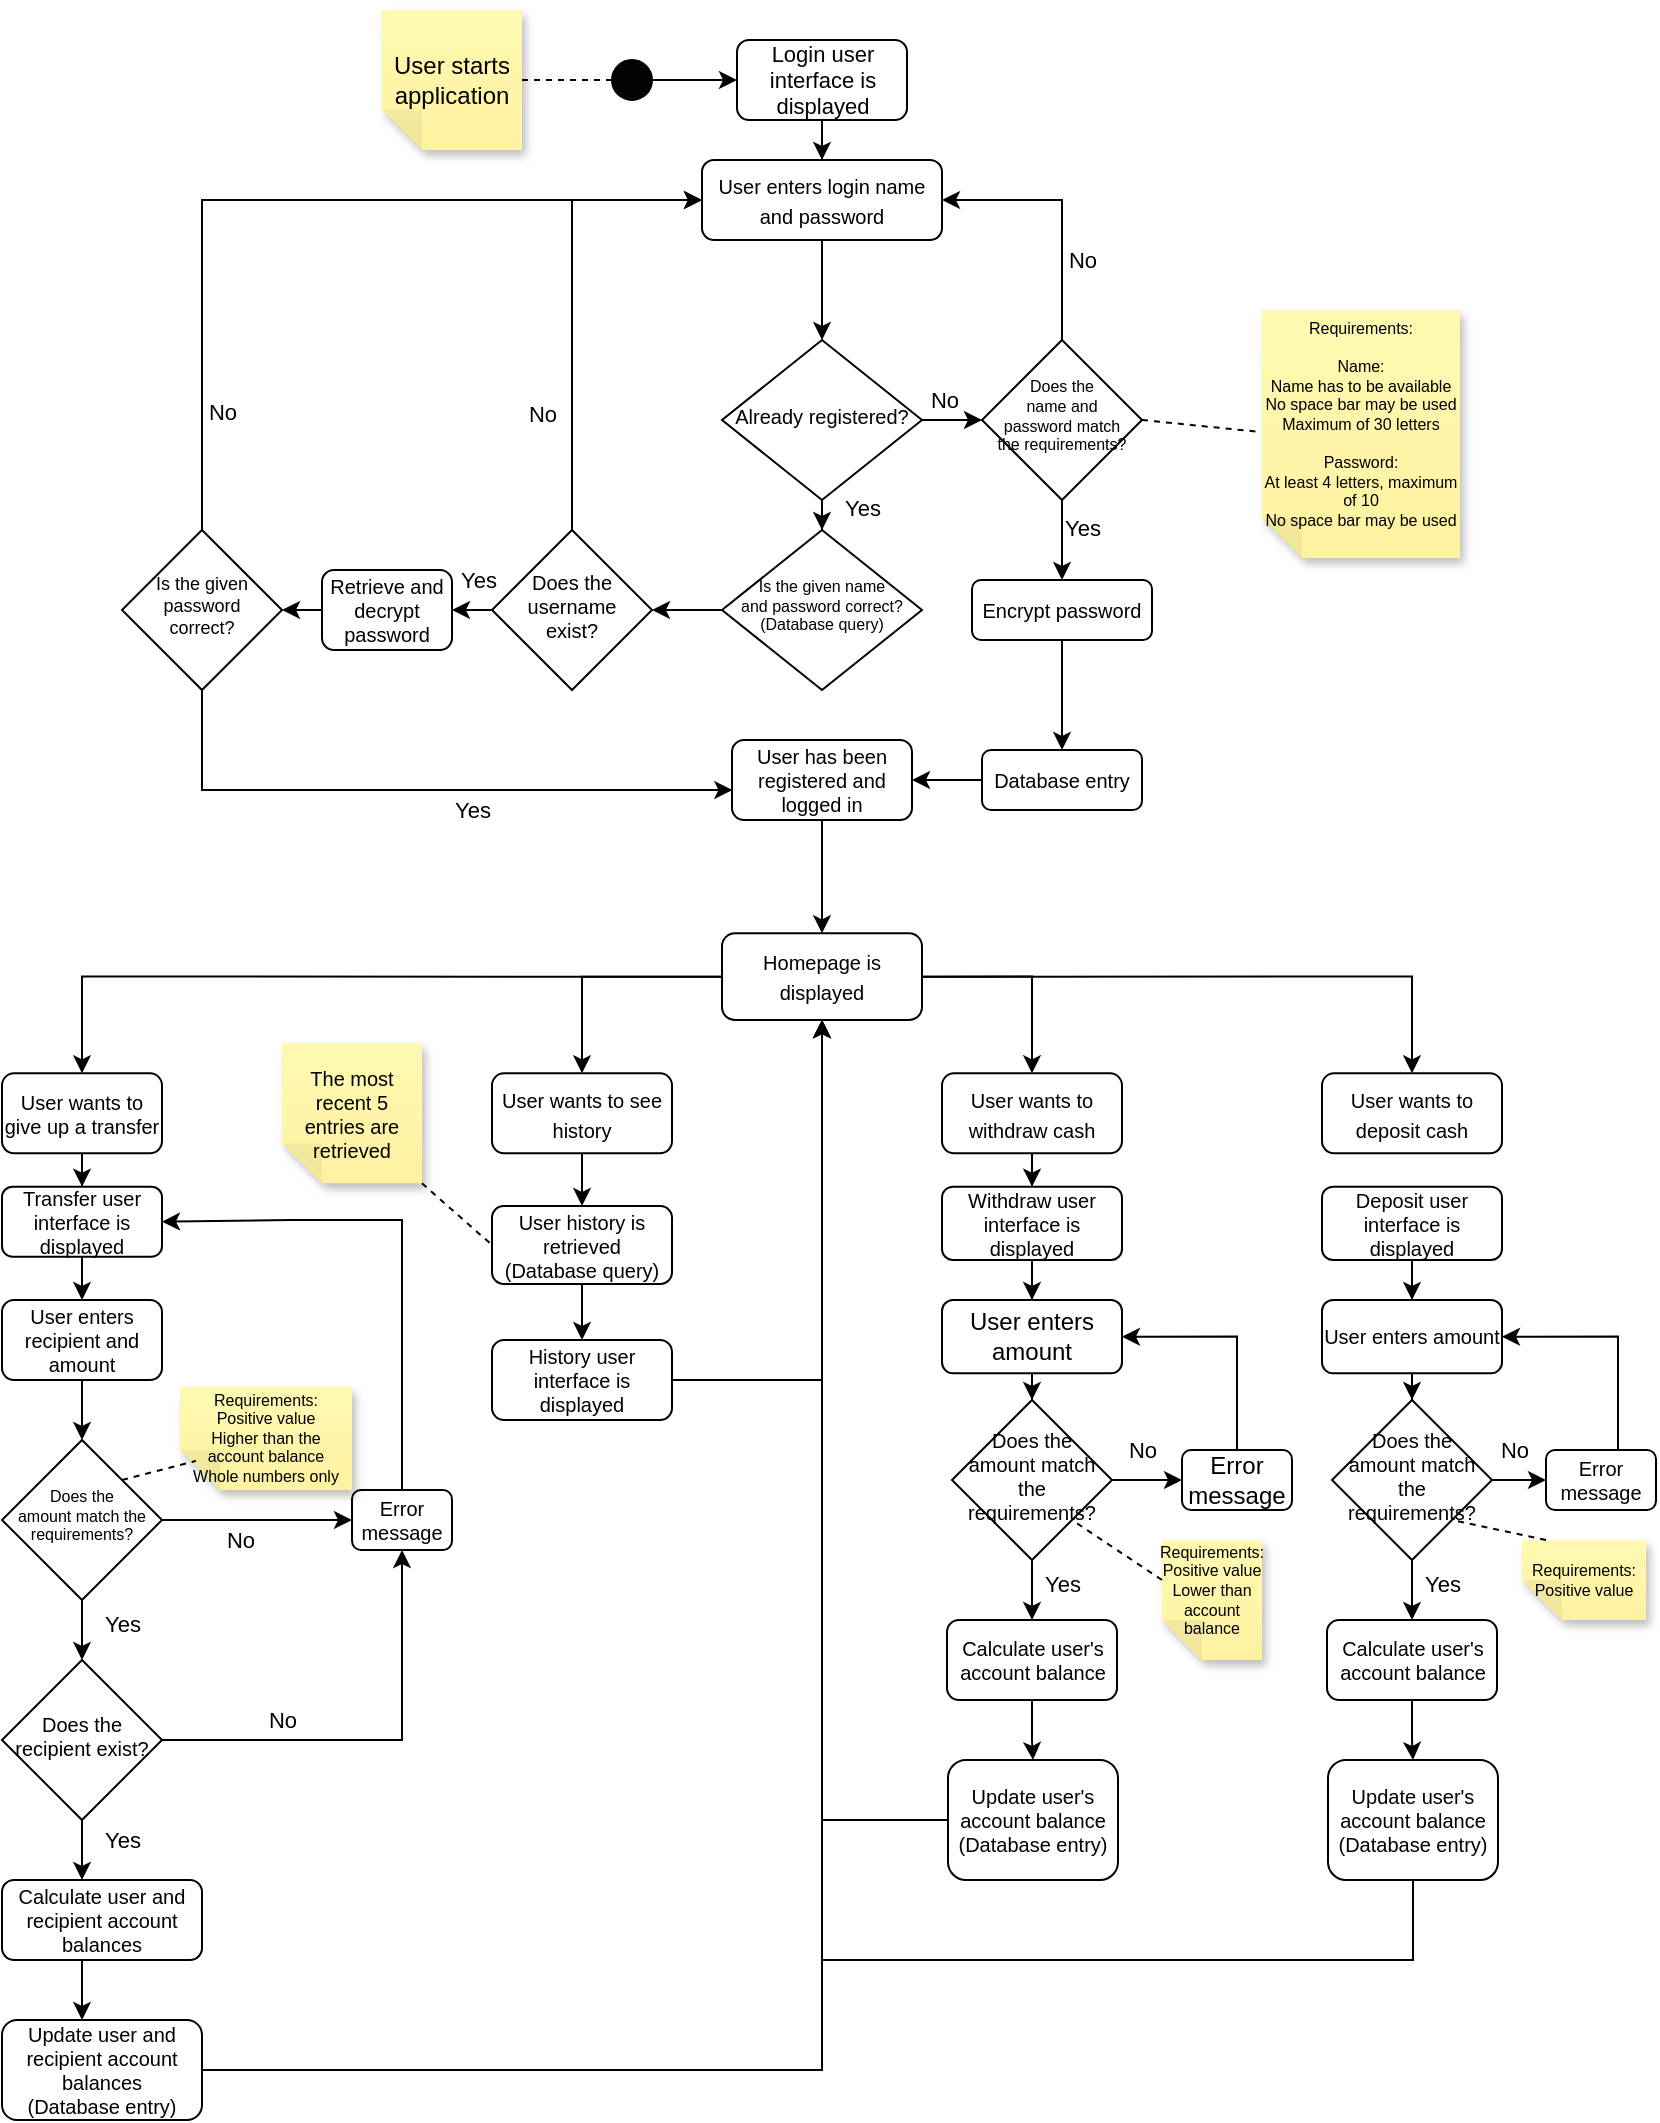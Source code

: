 <mxfile version="21.6.3" type="device">
  <diagram id="C5RBs43oDa-KdzZeNtuy" name="Page-1">
    <mxGraphModel dx="1793" dy="978" grid="1" gridSize="9" guides="1" tooltips="1" connect="1" arrows="1" fold="1" page="1" pageScale="1" pageWidth="827" pageHeight="1169" math="0" shadow="0">
      <root>
        <mxCell id="WIyWlLk6GJQsqaUBKTNV-0" />
        <mxCell id="WIyWlLk6GJQsqaUBKTNV-1" parent="WIyWlLk6GJQsqaUBKTNV-0" />
        <mxCell id="EEUEQAqFtlUHYeY-2Tqz-19" value="" style="edgeStyle=orthogonalEdgeStyle;rounded=0;orthogonalLoop=1;jettySize=auto;html=1;" edge="1" parent="WIyWlLk6GJQsqaUBKTNV-1" source="WIyWlLk6GJQsqaUBKTNV-3" target="WIyWlLk6GJQsqaUBKTNV-6">
          <mxGeometry relative="1" as="geometry" />
        </mxCell>
        <mxCell id="WIyWlLk6GJQsqaUBKTNV-3" value="&lt;font style=&quot;font-size: 10px;&quot;&gt;User enters login name and password&lt;/font&gt;" style="rounded=1;whiteSpace=wrap;html=1;fontSize=12;glass=0;strokeWidth=1;shadow=0;" parent="WIyWlLk6GJQsqaUBKTNV-1" vertex="1">
          <mxGeometry x="350" y="80" width="120" height="40" as="geometry" />
        </mxCell>
        <mxCell id="EEUEQAqFtlUHYeY-2Tqz-23" value="" style="edgeStyle=orthogonalEdgeStyle;rounded=0;orthogonalLoop=1;jettySize=auto;html=1;" edge="1" parent="WIyWlLk6GJQsqaUBKTNV-1" source="WIyWlLk6GJQsqaUBKTNV-6" target="EEUEQAqFtlUHYeY-2Tqz-22">
          <mxGeometry relative="1" as="geometry" />
        </mxCell>
        <mxCell id="EEUEQAqFtlUHYeY-2Tqz-24" value="No" style="edgeLabel;html=1;align=center;verticalAlign=middle;resizable=0;points=[];" vertex="1" connectable="0" parent="EEUEQAqFtlUHYeY-2Tqz-23">
          <mxGeometry x="0.387" relative="1" as="geometry">
            <mxPoint x="-4" y="-10" as="offset" />
          </mxGeometry>
        </mxCell>
        <mxCell id="EEUEQAqFtlUHYeY-2Tqz-58" value="" style="edgeStyle=orthogonalEdgeStyle;rounded=0;orthogonalLoop=1;jettySize=auto;html=1;" edge="1" parent="WIyWlLk6GJQsqaUBKTNV-1" source="WIyWlLk6GJQsqaUBKTNV-6" target="EEUEQAqFtlUHYeY-2Tqz-57">
          <mxGeometry relative="1" as="geometry" />
        </mxCell>
        <mxCell id="EEUEQAqFtlUHYeY-2Tqz-65" value="Yes" style="edgeLabel;html=1;align=center;verticalAlign=middle;resizable=0;points=[];" vertex="1" connectable="0" parent="EEUEQAqFtlUHYeY-2Tqz-58">
          <mxGeometry x="0.533" y="1" relative="1" as="geometry">
            <mxPoint x="19" y="4" as="offset" />
          </mxGeometry>
        </mxCell>
        <mxCell id="WIyWlLk6GJQsqaUBKTNV-6" value="&lt;font style=&quot;font-size: 10px;&quot;&gt;Already registered?&lt;/font&gt;" style="rhombus;whiteSpace=wrap;html=1;shadow=0;fontFamily=Helvetica;fontSize=10;align=center;strokeWidth=1;spacing=6;spacingTop=-4;" parent="WIyWlLk6GJQsqaUBKTNV-1" vertex="1">
          <mxGeometry x="360" y="170" width="100" height="80" as="geometry" />
        </mxCell>
        <mxCell id="EEUEQAqFtlUHYeY-2Tqz-187" style="edgeStyle=orthogonalEdgeStyle;rounded=0;orthogonalLoop=1;jettySize=auto;html=1;" edge="1" parent="WIyWlLk6GJQsqaUBKTNV-1" source="EEUEQAqFtlUHYeY-2Tqz-11" target="EEUEQAqFtlUHYeY-2Tqz-186">
          <mxGeometry relative="1" as="geometry" />
        </mxCell>
        <mxCell id="EEUEQAqFtlUHYeY-2Tqz-11" value="" style="ellipse;whiteSpace=wrap;html=1;aspect=fixed;labelBackgroundColor=#000000;fillColor=#030303;" vertex="1" parent="WIyWlLk6GJQsqaUBKTNV-1">
          <mxGeometry x="305" y="30" width="20" height="20" as="geometry" />
        </mxCell>
        <mxCell id="EEUEQAqFtlUHYeY-2Tqz-12" value="User starts application" style="shape=note;whiteSpace=wrap;html=1;backgroundOutline=1;fontColor=#000000;darkOpacity=0.05;fillColor=#FFF9B2;strokeColor=none;fillStyle=solid;direction=west;gradientDirection=north;gradientColor=#FFF2A1;shadow=1;size=20;pointerEvents=1;rotation=0;" vertex="1" parent="WIyWlLk6GJQsqaUBKTNV-1">
          <mxGeometry x="190" y="5" width="70" height="70" as="geometry" />
        </mxCell>
        <mxCell id="EEUEQAqFtlUHYeY-2Tqz-18" value="" style="endArrow=none;dashed=1;html=1;rounded=0;exitX=0;exitY=0.5;exitDx=0;exitDy=0;exitPerimeter=0;entryX=0;entryY=0.5;entryDx=0;entryDy=0;" edge="1" parent="WIyWlLk6GJQsqaUBKTNV-1" source="EEUEQAqFtlUHYeY-2Tqz-12" target="EEUEQAqFtlUHYeY-2Tqz-11">
          <mxGeometry width="50" height="50" relative="1" as="geometry">
            <mxPoint x="300" y="70" as="sourcePoint" />
            <mxPoint x="350" y="20" as="targetPoint" />
          </mxGeometry>
        </mxCell>
        <mxCell id="EEUEQAqFtlUHYeY-2Tqz-28" style="edgeStyle=orthogonalEdgeStyle;rounded=0;orthogonalLoop=1;jettySize=auto;html=1;exitX=0.5;exitY=0;exitDx=0;exitDy=0;entryX=1;entryY=0.5;entryDx=0;entryDy=0;" edge="1" parent="WIyWlLk6GJQsqaUBKTNV-1" source="EEUEQAqFtlUHYeY-2Tqz-22" target="WIyWlLk6GJQsqaUBKTNV-3">
          <mxGeometry relative="1" as="geometry" />
        </mxCell>
        <mxCell id="EEUEQAqFtlUHYeY-2Tqz-29" value="No" style="edgeLabel;html=1;align=center;verticalAlign=middle;resizable=0;points=[];" vertex="1" connectable="0" parent="EEUEQAqFtlUHYeY-2Tqz-28">
          <mxGeometry x="-0.229" relative="1" as="geometry">
            <mxPoint x="10" y="10" as="offset" />
          </mxGeometry>
        </mxCell>
        <mxCell id="EEUEQAqFtlUHYeY-2Tqz-90" style="edgeStyle=orthogonalEdgeStyle;rounded=0;orthogonalLoop=1;jettySize=auto;html=1;entryX=0.5;entryY=0;entryDx=0;entryDy=0;" edge="1" parent="WIyWlLk6GJQsqaUBKTNV-1" source="EEUEQAqFtlUHYeY-2Tqz-22" target="EEUEQAqFtlUHYeY-2Tqz-88">
          <mxGeometry relative="1" as="geometry" />
        </mxCell>
        <mxCell id="EEUEQAqFtlUHYeY-2Tqz-92" value="Yes" style="edgeLabel;html=1;align=center;verticalAlign=middle;resizable=0;points=[];" vertex="1" connectable="0" parent="EEUEQAqFtlUHYeY-2Tqz-90">
          <mxGeometry x="-0.314" y="1" relative="1" as="geometry">
            <mxPoint x="9" as="offset" />
          </mxGeometry>
        </mxCell>
        <mxCell id="EEUEQAqFtlUHYeY-2Tqz-22" value="&lt;div style=&quot;font-size: 8px;&quot;&gt;&lt;font style=&quot;font-size: 8px;&quot;&gt;Does the &lt;br&gt;name and &lt;br style=&quot;font-size: 8px;&quot;&gt;password match the requirements?&lt;/font&gt;&lt;/div&gt;" style="rhombus;whiteSpace=wrap;html=1;shadow=0;strokeWidth=1;spacing=6;spacingTop=-4;fontSize=8;" vertex="1" parent="WIyWlLk6GJQsqaUBKTNV-1">
          <mxGeometry x="490" y="170" width="80" height="80" as="geometry" />
        </mxCell>
        <mxCell id="EEUEQAqFtlUHYeY-2Tqz-56" style="edgeStyle=orthogonalEdgeStyle;rounded=0;orthogonalLoop=1;jettySize=auto;html=1;entryX=0.5;entryY=0;entryDx=0;entryDy=0;" edge="1" parent="WIyWlLk6GJQsqaUBKTNV-1" source="EEUEQAqFtlUHYeY-2Tqz-31" target="EEUEQAqFtlUHYeY-2Tqz-36">
          <mxGeometry relative="1" as="geometry" />
        </mxCell>
        <mxCell id="EEUEQAqFtlUHYeY-2Tqz-31" value="&lt;font style=&quot;font-size: 10px;&quot;&gt;User has been registered and logged in&lt;br style=&quot;font-size: 10px;&quot;&gt;&lt;/font&gt;" style="rounded=1;whiteSpace=wrap;html=1;fontSize=10;glass=0;strokeWidth=1;shadow=0;" vertex="1" parent="WIyWlLk6GJQsqaUBKTNV-1">
          <mxGeometry x="365" y="370" width="90" height="40" as="geometry" />
        </mxCell>
        <mxCell id="EEUEQAqFtlUHYeY-2Tqz-48" value="" style="edgeStyle=orthogonalEdgeStyle;rounded=0;orthogonalLoop=1;jettySize=auto;html=1;" edge="1" parent="WIyWlLk6GJQsqaUBKTNV-1" source="EEUEQAqFtlUHYeY-2Tqz-36" target="EEUEQAqFtlUHYeY-2Tqz-47">
          <mxGeometry relative="1" as="geometry" />
        </mxCell>
        <mxCell id="EEUEQAqFtlUHYeY-2Tqz-67" style="edgeStyle=orthogonalEdgeStyle;rounded=0;orthogonalLoop=1;jettySize=auto;html=1;exitX=1;exitY=0.5;exitDx=0;exitDy=0;entryX=0.5;entryY=0;entryDx=0;entryDy=0;" edge="1" parent="WIyWlLk6GJQsqaUBKTNV-1" source="EEUEQAqFtlUHYeY-2Tqz-36" target="EEUEQAqFtlUHYeY-2Tqz-45">
          <mxGeometry relative="1" as="geometry" />
        </mxCell>
        <mxCell id="EEUEQAqFtlUHYeY-2Tqz-69" style="edgeStyle=orthogonalEdgeStyle;rounded=0;orthogonalLoop=1;jettySize=auto;html=1;exitX=1;exitY=0.5;exitDx=0;exitDy=0;entryX=0.5;entryY=0;entryDx=0;entryDy=0;" edge="1" parent="WIyWlLk6GJQsqaUBKTNV-1" source="EEUEQAqFtlUHYeY-2Tqz-36" target="EEUEQAqFtlUHYeY-2Tqz-49">
          <mxGeometry relative="1" as="geometry" />
        </mxCell>
        <mxCell id="EEUEQAqFtlUHYeY-2Tqz-72" style="edgeStyle=orthogonalEdgeStyle;rounded=0;orthogonalLoop=1;jettySize=auto;html=1;exitX=0;exitY=0.5;exitDx=0;exitDy=0;entryX=0.5;entryY=0;entryDx=0;entryDy=0;" edge="1" parent="WIyWlLk6GJQsqaUBKTNV-1" source="EEUEQAqFtlUHYeY-2Tqz-36" target="EEUEQAqFtlUHYeY-2Tqz-38">
          <mxGeometry relative="1" as="geometry" />
        </mxCell>
        <mxCell id="EEUEQAqFtlUHYeY-2Tqz-36" value="&lt;font style=&quot;font-size: 10px;&quot;&gt;Homepage is displayed&lt;br style=&quot;font-size: 10px;&quot;&gt;&lt;/font&gt;" style="rounded=1;whiteSpace=wrap;html=1;fontSize=12;glass=0;strokeWidth=1;shadow=0;" vertex="1" parent="WIyWlLk6GJQsqaUBKTNV-1">
          <mxGeometry x="360" y="466.67" width="100" height="43.33" as="geometry" />
        </mxCell>
        <mxCell id="EEUEQAqFtlUHYeY-2Tqz-84" style="edgeStyle=orthogonalEdgeStyle;rounded=0;orthogonalLoop=1;jettySize=auto;html=1;" edge="1" parent="WIyWlLk6GJQsqaUBKTNV-1" source="EEUEQAqFtlUHYeY-2Tqz-38" target="EEUEQAqFtlUHYeY-2Tqz-82">
          <mxGeometry relative="1" as="geometry" />
        </mxCell>
        <mxCell id="EEUEQAqFtlUHYeY-2Tqz-38" value="User wants to give up a transfer" style="rounded=1;whiteSpace=wrap;html=1;fontSize=10;glass=0;strokeWidth=1;shadow=0;;" vertex="1" parent="WIyWlLk6GJQsqaUBKTNV-1">
          <mxGeometry y="536.67" width="80" height="40" as="geometry" />
        </mxCell>
        <mxCell id="EEUEQAqFtlUHYeY-2Tqz-133" value="" style="edgeStyle=orthogonalEdgeStyle;rounded=0;orthogonalLoop=1;jettySize=auto;html=1;" edge="1" parent="WIyWlLk6GJQsqaUBKTNV-1" source="EEUEQAqFtlUHYeY-2Tqz-45" target="EEUEQAqFtlUHYeY-2Tqz-132">
          <mxGeometry relative="1" as="geometry" />
        </mxCell>
        <mxCell id="EEUEQAqFtlUHYeY-2Tqz-45" value="&lt;font style=&quot;font-size: 10px;&quot;&gt;User wants to withdraw cash&lt;br style=&quot;font-size: 10px;&quot;&gt;&lt;/font&gt;" style="rounded=1;whiteSpace=wrap;html=1;fontSize=12;glass=0;strokeWidth=1;shadow=0;" vertex="1" parent="WIyWlLk6GJQsqaUBKTNV-1">
          <mxGeometry x="470" y="536.67" width="90" height="40" as="geometry" />
        </mxCell>
        <mxCell id="EEUEQAqFtlUHYeY-2Tqz-180" value="" style="edgeStyle=orthogonalEdgeStyle;rounded=0;orthogonalLoop=1;jettySize=auto;html=1;" edge="1" parent="WIyWlLk6GJQsqaUBKTNV-1" source="EEUEQAqFtlUHYeY-2Tqz-47" target="EEUEQAqFtlUHYeY-2Tqz-179">
          <mxGeometry relative="1" as="geometry" />
        </mxCell>
        <mxCell id="EEUEQAqFtlUHYeY-2Tqz-47" value="&lt;font style=&quot;font-size: 10px;&quot;&gt;User wants to see history&lt;br style=&quot;font-size: 10px;&quot;&gt;&lt;/font&gt;" style="rounded=1;whiteSpace=wrap;html=1;fontSize=12;glass=0;strokeWidth=1;shadow=0;" vertex="1" parent="WIyWlLk6GJQsqaUBKTNV-1">
          <mxGeometry x="245" y="536.67" width="90" height="40" as="geometry" />
        </mxCell>
        <mxCell id="EEUEQAqFtlUHYeY-2Tqz-49" value="&lt;font style=&quot;font-size: 10px;&quot;&gt;User wants to deposit cash&lt;br&gt;&lt;/font&gt;" style="rounded=1;whiteSpace=wrap;html=1;fontSize=12;glass=0;strokeWidth=1;shadow=0;" vertex="1" parent="WIyWlLk6GJQsqaUBKTNV-1">
          <mxGeometry x="660" y="536.67" width="90" height="40" as="geometry" />
        </mxCell>
        <mxCell id="EEUEQAqFtlUHYeY-2Tqz-53" style="edgeStyle=orthogonalEdgeStyle;rounded=0;orthogonalLoop=1;jettySize=auto;html=1;entryX=1;entryY=0.5;entryDx=0;entryDy=0;" edge="1" parent="WIyWlLk6GJQsqaUBKTNV-1" source="EEUEQAqFtlUHYeY-2Tqz-51" target="EEUEQAqFtlUHYeY-2Tqz-31">
          <mxGeometry relative="1" as="geometry" />
        </mxCell>
        <mxCell id="EEUEQAqFtlUHYeY-2Tqz-51" value="Database entry" style="rounded=1;whiteSpace=wrap;html=1;fontSize=10;glass=0;strokeWidth=1;shadow=0;" vertex="1" parent="WIyWlLk6GJQsqaUBKTNV-1">
          <mxGeometry x="490" y="375" width="80" height="30" as="geometry" />
        </mxCell>
        <mxCell id="EEUEQAqFtlUHYeY-2Tqz-96" value="" style="edgeStyle=orthogonalEdgeStyle;rounded=0;orthogonalLoop=1;jettySize=auto;html=1;" edge="1" parent="WIyWlLk6GJQsqaUBKTNV-1" source="EEUEQAqFtlUHYeY-2Tqz-57" target="EEUEQAqFtlUHYeY-2Tqz-95">
          <mxGeometry relative="1" as="geometry" />
        </mxCell>
        <mxCell id="EEUEQAqFtlUHYeY-2Tqz-57" value="&lt;div style=&quot;font-size: 8px;&quot;&gt;Is the given name &lt;br&gt;and password correct?&lt;/div&gt;&lt;div style=&quot;font-size: 8px;&quot;&gt;(Database query)&lt;br style=&quot;font-size: 8px;&quot;&gt;&lt;/div&gt;" style="rhombus;whiteSpace=wrap;html=1;shadow=0;fontFamily=Helvetica;fontSize=8;align=center;strokeWidth=1;spacing=6;spacingTop=-4;" vertex="1" parent="WIyWlLk6GJQsqaUBKTNV-1">
          <mxGeometry x="360" y="265" width="100" height="80" as="geometry" />
        </mxCell>
        <mxCell id="EEUEQAqFtlUHYeY-2Tqz-75" style="edgeStyle=orthogonalEdgeStyle;rounded=0;orthogonalLoop=1;jettySize=auto;html=1;entryX=0;entryY=0.5;entryDx=0;entryDy=0;" edge="1" parent="WIyWlLk6GJQsqaUBKTNV-1" source="EEUEQAqFtlUHYeY-2Tqz-70" target="EEUEQAqFtlUHYeY-2Tqz-73">
          <mxGeometry relative="1" as="geometry" />
        </mxCell>
        <mxCell id="EEUEQAqFtlUHYeY-2Tqz-76" value="No" style="edgeLabel;html=1;align=center;verticalAlign=middle;resizable=0;points=[];" vertex="1" connectable="0" parent="EEUEQAqFtlUHYeY-2Tqz-75">
          <mxGeometry x="-0.177" relative="1" as="geometry">
            <mxPoint y="10" as="offset" />
          </mxGeometry>
        </mxCell>
        <mxCell id="EEUEQAqFtlUHYeY-2Tqz-111" value="" style="edgeStyle=orthogonalEdgeStyle;rounded=0;orthogonalLoop=1;jettySize=auto;html=1;" edge="1" parent="WIyWlLk6GJQsqaUBKTNV-1" source="EEUEQAqFtlUHYeY-2Tqz-70" target="EEUEQAqFtlUHYeY-2Tqz-110">
          <mxGeometry relative="1" as="geometry" />
        </mxCell>
        <mxCell id="EEUEQAqFtlUHYeY-2Tqz-112" value="Yes" style="edgeLabel;html=1;align=center;verticalAlign=middle;resizable=0;points=[];" vertex="1" connectable="0" parent="EEUEQAqFtlUHYeY-2Tqz-111">
          <mxGeometry x="0.285" y="2" relative="1" as="geometry">
            <mxPoint x="18" as="offset" />
          </mxGeometry>
        </mxCell>
        <mxCell id="EEUEQAqFtlUHYeY-2Tqz-70" value="&lt;div style=&quot;font-size: 8px;&quot;&gt;Does the &lt;br style=&quot;font-size: 8px;&quot;&gt;amount match the requirements?&lt;/div&gt;" style="rhombus;whiteSpace=wrap;html=1;fontSize=8;shadow=0;strokeWidth=1;spacing=6;spacingTop=-4;" vertex="1" parent="WIyWlLk6GJQsqaUBKTNV-1">
          <mxGeometry y="720" width="80" height="80" as="geometry" />
        </mxCell>
        <mxCell id="EEUEQAqFtlUHYeY-2Tqz-87" style="edgeStyle=orthogonalEdgeStyle;rounded=0;orthogonalLoop=1;jettySize=auto;html=1;entryX=1;entryY=0.5;entryDx=0;entryDy=0;" edge="1" parent="WIyWlLk6GJQsqaUBKTNV-1" source="EEUEQAqFtlUHYeY-2Tqz-73" target="EEUEQAqFtlUHYeY-2Tqz-82">
          <mxGeometry relative="1" as="geometry">
            <Array as="points">
              <mxPoint x="145" y="610" />
              <mxPoint x="100" y="610" />
            </Array>
          </mxGeometry>
        </mxCell>
        <mxCell id="EEUEQAqFtlUHYeY-2Tqz-73" value="Error message" style="rounded=1;whiteSpace=wrap;html=1;fontSize=10;glass=0;strokeWidth=1;shadow=0;" vertex="1" parent="WIyWlLk6GJQsqaUBKTNV-1">
          <mxGeometry x="175" y="745" width="50" height="30" as="geometry" />
        </mxCell>
        <mxCell id="EEUEQAqFtlUHYeY-2Tqz-128" value="" style="edgeStyle=orthogonalEdgeStyle;rounded=0;orthogonalLoop=1;jettySize=auto;html=1;" edge="1" parent="WIyWlLk6GJQsqaUBKTNV-1" source="EEUEQAqFtlUHYeY-2Tqz-82" target="EEUEQAqFtlUHYeY-2Tqz-127">
          <mxGeometry relative="1" as="geometry" />
        </mxCell>
        <mxCell id="EEUEQAqFtlUHYeY-2Tqz-82" value="Transfer user interface is displayed" style="rounded=1;whiteSpace=wrap;html=1;fontSize=10;glass=0;strokeWidth=1;shadow=0;" vertex="1" parent="WIyWlLk6GJQsqaUBKTNV-1">
          <mxGeometry y="593.33" width="80" height="35" as="geometry" />
        </mxCell>
        <mxCell id="EEUEQAqFtlUHYeY-2Tqz-91" style="edgeStyle=orthogonalEdgeStyle;rounded=0;orthogonalLoop=1;jettySize=auto;html=1;entryX=0.5;entryY=0;entryDx=0;entryDy=0;" edge="1" parent="WIyWlLk6GJQsqaUBKTNV-1" source="EEUEQAqFtlUHYeY-2Tqz-88" target="EEUEQAqFtlUHYeY-2Tqz-51">
          <mxGeometry relative="1" as="geometry" />
        </mxCell>
        <mxCell id="EEUEQAqFtlUHYeY-2Tqz-88" value="Encrypt password" style="rounded=1;whiteSpace=wrap;html=1;fontSize=10;glass=0;strokeWidth=1;shadow=0;" vertex="1" parent="WIyWlLk6GJQsqaUBKTNV-1">
          <mxGeometry x="485" y="290" width="90" height="30" as="geometry" />
        </mxCell>
        <mxCell id="EEUEQAqFtlUHYeY-2Tqz-101" style="edgeStyle=orthogonalEdgeStyle;rounded=0;orthogonalLoop=1;jettySize=auto;html=1;entryX=0;entryY=0.5;entryDx=0;entryDy=0;" edge="1" parent="WIyWlLk6GJQsqaUBKTNV-1" source="EEUEQAqFtlUHYeY-2Tqz-95" target="WIyWlLk6GJQsqaUBKTNV-3">
          <mxGeometry relative="1" as="geometry">
            <Array as="points">
              <mxPoint x="285" y="100" />
            </Array>
          </mxGeometry>
        </mxCell>
        <mxCell id="EEUEQAqFtlUHYeY-2Tqz-102" value="No" style="edgeLabel;html=1;align=center;verticalAlign=middle;resizable=0;points=[];" vertex="1" connectable="0" parent="EEUEQAqFtlUHYeY-2Tqz-101">
          <mxGeometry x="-0.525" y="2" relative="1" as="geometry">
            <mxPoint x="-13" y="-4" as="offset" />
          </mxGeometry>
        </mxCell>
        <mxCell id="EEUEQAqFtlUHYeY-2Tqz-177" style="edgeStyle=orthogonalEdgeStyle;rounded=0;orthogonalLoop=1;jettySize=auto;html=1;exitX=0;exitY=0.5;exitDx=0;exitDy=0;entryX=1;entryY=0.5;entryDx=0;entryDy=0;" edge="1" parent="WIyWlLk6GJQsqaUBKTNV-1" source="EEUEQAqFtlUHYeY-2Tqz-95" target="EEUEQAqFtlUHYeY-2Tqz-97">
          <mxGeometry relative="1" as="geometry" />
        </mxCell>
        <mxCell id="EEUEQAqFtlUHYeY-2Tqz-178" value="Yes" style="edgeLabel;html=1;align=center;verticalAlign=middle;resizable=0;points=[];" vertex="1" connectable="0" parent="EEUEQAqFtlUHYeY-2Tqz-177">
          <mxGeometry x="-0.286" y="1" relative="1" as="geometry">
            <mxPoint y="-16" as="offset" />
          </mxGeometry>
        </mxCell>
        <mxCell id="EEUEQAqFtlUHYeY-2Tqz-95" value="Does the username exist?" style="rhombus;whiteSpace=wrap;html=1;fontSize=10;shadow=0;strokeWidth=1;spacing=6;spacingTop=-4;" vertex="1" parent="WIyWlLk6GJQsqaUBKTNV-1">
          <mxGeometry x="245" y="265" width="80" height="80" as="geometry" />
        </mxCell>
        <mxCell id="EEUEQAqFtlUHYeY-2Tqz-176" style="edgeStyle=orthogonalEdgeStyle;rounded=0;orthogonalLoop=1;jettySize=auto;html=1;exitX=0;exitY=0.5;exitDx=0;exitDy=0;entryX=1;entryY=0.5;entryDx=0;entryDy=0;" edge="1" parent="WIyWlLk6GJQsqaUBKTNV-1" source="EEUEQAqFtlUHYeY-2Tqz-97" target="EEUEQAqFtlUHYeY-2Tqz-104">
          <mxGeometry relative="1" as="geometry" />
        </mxCell>
        <mxCell id="EEUEQAqFtlUHYeY-2Tqz-97" value="Retrieve and decrypt password" style="rounded=1;whiteSpace=wrap;html=1;fontSize=10;glass=0;strokeWidth=1;shadow=0;" vertex="1" parent="WIyWlLk6GJQsqaUBKTNV-1">
          <mxGeometry x="160" y="285" width="65" height="40" as="geometry" />
        </mxCell>
        <mxCell id="EEUEQAqFtlUHYeY-2Tqz-106" style="edgeStyle=orthogonalEdgeStyle;rounded=0;orthogonalLoop=1;jettySize=auto;html=1;entryX=0.002;entryY=0.625;entryDx=0;entryDy=0;entryPerimeter=0;" edge="1" parent="WIyWlLk6GJQsqaUBKTNV-1" source="EEUEQAqFtlUHYeY-2Tqz-104" target="EEUEQAqFtlUHYeY-2Tqz-31">
          <mxGeometry relative="1" as="geometry">
            <Array as="points">
              <mxPoint x="100" y="395" />
            </Array>
          </mxGeometry>
        </mxCell>
        <mxCell id="EEUEQAqFtlUHYeY-2Tqz-107" value="Yes" style="edgeLabel;html=1;align=center;verticalAlign=middle;resizable=0;points=[];" vertex="1" connectable="0" parent="EEUEQAqFtlUHYeY-2Tqz-106">
          <mxGeometry x="0.175" relative="1" as="geometry">
            <mxPoint y="10" as="offset" />
          </mxGeometry>
        </mxCell>
        <mxCell id="EEUEQAqFtlUHYeY-2Tqz-108" style="edgeStyle=orthogonalEdgeStyle;rounded=0;orthogonalLoop=1;jettySize=auto;html=1;" edge="1" parent="WIyWlLk6GJQsqaUBKTNV-1" source="EEUEQAqFtlUHYeY-2Tqz-104">
          <mxGeometry relative="1" as="geometry">
            <mxPoint x="350" y="100" as="targetPoint" />
            <Array as="points">
              <mxPoint x="100" y="100" />
            </Array>
          </mxGeometry>
        </mxCell>
        <mxCell id="EEUEQAqFtlUHYeY-2Tqz-109" value="No" style="edgeLabel;html=1;align=center;verticalAlign=middle;resizable=0;points=[];" vertex="1" connectable="0" parent="EEUEQAqFtlUHYeY-2Tqz-108">
          <mxGeometry x="-0.706" y="-2" relative="1" as="geometry">
            <mxPoint x="8" y="2" as="offset" />
          </mxGeometry>
        </mxCell>
        <mxCell id="EEUEQAqFtlUHYeY-2Tqz-104" value="Is the given password correct?" style="rhombus;whiteSpace=wrap;html=1;fontSize=9;shadow=0;strokeWidth=1;spacing=6;spacingTop=-4;" vertex="1" parent="WIyWlLk6GJQsqaUBKTNV-1">
          <mxGeometry x="60" y="265" width="80" height="80" as="geometry" />
        </mxCell>
        <mxCell id="EEUEQAqFtlUHYeY-2Tqz-117" style="edgeStyle=orthogonalEdgeStyle;rounded=0;orthogonalLoop=1;jettySize=auto;html=1;entryX=0.5;entryY=1;entryDx=0;entryDy=0;" edge="1" parent="WIyWlLk6GJQsqaUBKTNV-1" source="EEUEQAqFtlUHYeY-2Tqz-110" target="EEUEQAqFtlUHYeY-2Tqz-73">
          <mxGeometry relative="1" as="geometry" />
        </mxCell>
        <mxCell id="EEUEQAqFtlUHYeY-2Tqz-118" value="No" style="edgeLabel;html=1;align=center;verticalAlign=middle;resizable=0;points=[];" vertex="1" connectable="0" parent="EEUEQAqFtlUHYeY-2Tqz-117">
          <mxGeometry x="-0.198" y="-1" relative="1" as="geometry">
            <mxPoint x="-26" y="-11" as="offset" />
          </mxGeometry>
        </mxCell>
        <mxCell id="EEUEQAqFtlUHYeY-2Tqz-121" style="edgeStyle=orthogonalEdgeStyle;rounded=0;orthogonalLoop=1;jettySize=auto;html=1;entryX=0.4;entryY=0;entryDx=0;entryDy=0;entryPerimeter=0;" edge="1" parent="WIyWlLk6GJQsqaUBKTNV-1" source="EEUEQAqFtlUHYeY-2Tqz-110" target="EEUEQAqFtlUHYeY-2Tqz-119">
          <mxGeometry relative="1" as="geometry" />
        </mxCell>
        <mxCell id="EEUEQAqFtlUHYeY-2Tqz-123" value="Yes" style="edgeLabel;html=1;align=center;verticalAlign=middle;resizable=0;points=[];" vertex="1" connectable="0" parent="EEUEQAqFtlUHYeY-2Tqz-121">
          <mxGeometry x="-0.765" y="1" relative="1" as="geometry">
            <mxPoint x="19" y="4" as="offset" />
          </mxGeometry>
        </mxCell>
        <mxCell id="EEUEQAqFtlUHYeY-2Tqz-110" value="Does the recipient exist?" style="rhombus;whiteSpace=wrap;html=1;fontSize=10;shadow=0;strokeWidth=1;spacing=6;spacingTop=-4;" vertex="1" parent="WIyWlLk6GJQsqaUBKTNV-1">
          <mxGeometry y="830" width="80" height="80" as="geometry" />
        </mxCell>
        <mxCell id="EEUEQAqFtlUHYeY-2Tqz-113" value="&lt;div style=&quot;font-size: 8px;&quot;&gt;Requirements:&lt;/div&gt;&lt;div style=&quot;font-size: 8px;&quot;&gt;Positive value&lt;/div&gt;&lt;div style=&quot;font-size: 8px;&quot;&gt;Higher than the account balance&lt;/div&gt;&lt;div style=&quot;font-size: 8px;&quot;&gt;Whole numbers only&lt;br style=&quot;font-size: 8px;&quot;&gt;&lt;/div&gt;" style="shape=note;whiteSpace=wrap;html=1;backgroundOutline=1;fontColor=#000000;darkOpacity=0.05;fillColor=#FFF9B2;strokeColor=none;fillStyle=solid;direction=west;gradientDirection=north;gradientColor=#FFF2A1;shadow=1;size=20;pointerEvents=1;fontSize=8;" vertex="1" parent="WIyWlLk6GJQsqaUBKTNV-1">
          <mxGeometry x="89" y="693.33" width="86" height="51.67" as="geometry" />
        </mxCell>
        <mxCell id="EEUEQAqFtlUHYeY-2Tqz-114" value="&lt;div style=&quot;font-size: 8px;&quot;&gt;Requirements:&lt;/div&gt;&lt;div style=&quot;font-size: 8px;&quot;&gt;&lt;br&gt;&lt;/div&gt;&lt;div style=&quot;font-size: 8px;&quot;&gt;Name:&lt;br style=&quot;font-size: 8px;&quot;&gt;&lt;/div&gt;&lt;div style=&quot;font-size: 8px;&quot;&gt;Name has to be available&lt;/div&gt;&lt;div style=&quot;font-size: 8px;&quot;&gt;No space bar may be used&lt;/div&gt;&lt;div style=&quot;font-size: 8px;&quot;&gt;Maximum of 30 letters&lt;/div&gt;&lt;div style=&quot;font-size: 8px;&quot;&gt;&lt;br&gt;&lt;/div&gt;&lt;div style=&quot;font-size: 8px;&quot;&gt;Password:&lt;/div&gt;&lt;div style=&quot;font-size: 8px;&quot;&gt;At least 4 letters, maximum of 10&lt;/div&gt;&lt;div style=&quot;font-size: 8px;&quot;&gt;No space bar may be used&lt;br style=&quot;font-size: 8px;&quot;&gt;&lt;/div&gt;&lt;div style=&quot;font-size: 8px;&quot;&gt;&lt;br style=&quot;font-size: 8px;&quot;&gt;&lt;/div&gt;" style="shape=note;whiteSpace=wrap;html=1;backgroundOutline=1;fontColor=#000000;darkOpacity=0.05;fillColor=#FFF9B2;strokeColor=none;fillStyle=solid;direction=west;gradientDirection=north;gradientColor=#FFF2A1;shadow=1;size=20;pointerEvents=1;fontSize=8;" vertex="1" parent="WIyWlLk6GJQsqaUBKTNV-1">
          <mxGeometry x="630" y="155" width="99" height="124" as="geometry" />
        </mxCell>
        <mxCell id="EEUEQAqFtlUHYeY-2Tqz-115" value="" style="endArrow=none;dashed=1;html=1;rounded=0;exitX=1;exitY=0;exitDx=0;exitDy=0;entryX=0.907;entryY=0.282;entryDx=0;entryDy=0;entryPerimeter=0;" edge="1" parent="WIyWlLk6GJQsqaUBKTNV-1" source="EEUEQAqFtlUHYeY-2Tqz-70">
          <mxGeometry width="50" height="50" relative="1" as="geometry">
            <mxPoint x="110" y="850" as="sourcePoint" />
            <mxPoint x="96.998" y="730.429" as="targetPoint" />
          </mxGeometry>
        </mxCell>
        <mxCell id="EEUEQAqFtlUHYeY-2Tqz-116" value="" style="endArrow=none;dashed=1;html=1;rounded=0;exitX=1;exitY=0.5;exitDx=0;exitDy=0;entryX=1.03;entryY=0.51;entryDx=0;entryDy=0;entryPerimeter=0;" edge="1" parent="WIyWlLk6GJQsqaUBKTNV-1" source="EEUEQAqFtlUHYeY-2Tqz-22" target="EEUEQAqFtlUHYeY-2Tqz-114">
          <mxGeometry width="50" height="50" relative="1" as="geometry">
            <mxPoint x="600" y="170" as="sourcePoint" />
            <mxPoint x="620" y="210" as="targetPoint" />
          </mxGeometry>
        </mxCell>
        <mxCell id="EEUEQAqFtlUHYeY-2Tqz-125" value="" style="edgeStyle=orthogonalEdgeStyle;rounded=0;orthogonalLoop=1;jettySize=auto;html=1;" edge="1" parent="WIyWlLk6GJQsqaUBKTNV-1" source="EEUEQAqFtlUHYeY-2Tqz-119" target="EEUEQAqFtlUHYeY-2Tqz-124">
          <mxGeometry relative="1" as="geometry">
            <Array as="points">
              <mxPoint x="40" y="990" />
              <mxPoint x="40" y="990" />
            </Array>
          </mxGeometry>
        </mxCell>
        <mxCell id="EEUEQAqFtlUHYeY-2Tqz-119" value="Calculate user and recipient account balances" style="rounded=1;whiteSpace=wrap;html=1;fontSize=10;glass=0;strokeWidth=1;shadow=0;" vertex="1" parent="WIyWlLk6GJQsqaUBKTNV-1">
          <mxGeometry y="940" width="100" height="40" as="geometry" />
        </mxCell>
        <mxCell id="EEUEQAqFtlUHYeY-2Tqz-126" style="edgeStyle=orthogonalEdgeStyle;rounded=0;orthogonalLoop=1;jettySize=auto;html=1;entryX=0.5;entryY=1;entryDx=0;entryDy=0;" edge="1" parent="WIyWlLk6GJQsqaUBKTNV-1" source="EEUEQAqFtlUHYeY-2Tqz-124" target="EEUEQAqFtlUHYeY-2Tqz-36">
          <mxGeometry relative="1" as="geometry" />
        </mxCell>
        <mxCell id="EEUEQAqFtlUHYeY-2Tqz-124" value="&lt;div style=&quot;font-size: 10px;&quot;&gt;Update user and recipient account balances&lt;/div&gt;&lt;div style=&quot;font-size: 10px;&quot;&gt;(Database entry)&lt;br style=&quot;font-size: 10px;&quot;&gt;&lt;/div&gt;" style="rounded=1;whiteSpace=wrap;html=1;fontSize=10;glass=0;strokeWidth=1;shadow=0;" vertex="1" parent="WIyWlLk6GJQsqaUBKTNV-1">
          <mxGeometry y="1010" width="100" height="50" as="geometry" />
        </mxCell>
        <mxCell id="EEUEQAqFtlUHYeY-2Tqz-129" style="edgeStyle=orthogonalEdgeStyle;rounded=0;orthogonalLoop=1;jettySize=auto;html=1;entryX=0.5;entryY=0;entryDx=0;entryDy=0;" edge="1" parent="WIyWlLk6GJQsqaUBKTNV-1" source="EEUEQAqFtlUHYeY-2Tqz-127" target="EEUEQAqFtlUHYeY-2Tqz-70">
          <mxGeometry relative="1" as="geometry" />
        </mxCell>
        <mxCell id="EEUEQAqFtlUHYeY-2Tqz-127" value="User enters recipient and amount" style="rounded=1;whiteSpace=wrap;html=1;fontSize=10;glass=0;strokeWidth=1;shadow=0;" vertex="1" parent="WIyWlLk6GJQsqaUBKTNV-1">
          <mxGeometry y="650" width="80" height="40" as="geometry" />
        </mxCell>
        <mxCell id="EEUEQAqFtlUHYeY-2Tqz-135" value="" style="edgeStyle=orthogonalEdgeStyle;rounded=0;orthogonalLoop=1;jettySize=auto;html=1;" edge="1" parent="WIyWlLk6GJQsqaUBKTNV-1" source="EEUEQAqFtlUHYeY-2Tqz-132" target="EEUEQAqFtlUHYeY-2Tqz-134">
          <mxGeometry relative="1" as="geometry" />
        </mxCell>
        <mxCell id="EEUEQAqFtlUHYeY-2Tqz-132" value="Withdraw user interface is displayed" style="rounded=1;whiteSpace=wrap;html=1;fontSize=10;glass=0;strokeWidth=1;shadow=0;" vertex="1" parent="WIyWlLk6GJQsqaUBKTNV-1">
          <mxGeometry x="470" y="593.33" width="90" height="36.67" as="geometry" />
        </mxCell>
        <mxCell id="EEUEQAqFtlUHYeY-2Tqz-137" value="" style="edgeStyle=orthogonalEdgeStyle;rounded=0;orthogonalLoop=1;jettySize=auto;html=1;" edge="1" parent="WIyWlLk6GJQsqaUBKTNV-1" source="EEUEQAqFtlUHYeY-2Tqz-134" target="EEUEQAqFtlUHYeY-2Tqz-136">
          <mxGeometry relative="1" as="geometry" />
        </mxCell>
        <mxCell id="EEUEQAqFtlUHYeY-2Tqz-134" value="User enters amount" style="rounded=1;whiteSpace=wrap;html=1;fontSize=12;glass=0;strokeWidth=1;shadow=0;" vertex="1" parent="WIyWlLk6GJQsqaUBKTNV-1">
          <mxGeometry x="470" y="650" width="90" height="36.67" as="geometry" />
        </mxCell>
        <mxCell id="EEUEQAqFtlUHYeY-2Tqz-142" value="" style="edgeStyle=orthogonalEdgeStyle;rounded=0;orthogonalLoop=1;jettySize=auto;html=1;" edge="1" parent="WIyWlLk6GJQsqaUBKTNV-1" source="EEUEQAqFtlUHYeY-2Tqz-136" target="EEUEQAqFtlUHYeY-2Tqz-141">
          <mxGeometry relative="1" as="geometry" />
        </mxCell>
        <mxCell id="EEUEQAqFtlUHYeY-2Tqz-144" value="No" style="edgeLabel;html=1;align=center;verticalAlign=middle;resizable=0;points=[];" vertex="1" connectable="0" parent="EEUEQAqFtlUHYeY-2Tqz-142">
          <mxGeometry x="0.034" y="-2" relative="1" as="geometry">
            <mxPoint x="-2" y="-13" as="offset" />
          </mxGeometry>
        </mxCell>
        <mxCell id="EEUEQAqFtlUHYeY-2Tqz-148" value="" style="edgeStyle=orthogonalEdgeStyle;rounded=0;orthogonalLoop=1;jettySize=auto;html=1;" edge="1" parent="WIyWlLk6GJQsqaUBKTNV-1" source="EEUEQAqFtlUHYeY-2Tqz-136" target="EEUEQAqFtlUHYeY-2Tqz-147">
          <mxGeometry relative="1" as="geometry" />
        </mxCell>
        <mxCell id="EEUEQAqFtlUHYeY-2Tqz-149" value="Yes" style="edgeLabel;html=1;align=center;verticalAlign=middle;resizable=0;points=[];" vertex="1" connectable="0" parent="EEUEQAqFtlUHYeY-2Tqz-148">
          <mxGeometry x="0.132" y="1" relative="1" as="geometry">
            <mxPoint x="16" as="offset" />
          </mxGeometry>
        </mxCell>
        <mxCell id="EEUEQAqFtlUHYeY-2Tqz-136" value="Does the amount match the requirements?" style="rhombus;whiteSpace=wrap;html=1;fontSize=10;shadow=0;strokeWidth=1;spacing=6;spacingTop=-4;" vertex="1" parent="WIyWlLk6GJQsqaUBKTNV-1">
          <mxGeometry x="475" y="700" width="80" height="80" as="geometry" />
        </mxCell>
        <mxCell id="EEUEQAqFtlUHYeY-2Tqz-138" value="&lt;div style=&quot;font-size: 8px;&quot;&gt;Requirements:&lt;/div&gt;&lt;div style=&quot;font-size: 8px;&quot;&gt;Positive value&lt;/div&gt;&lt;div style=&quot;font-size: 8px;&quot;&gt;Lower than account balance&lt;/div&gt;&lt;div style=&quot;font-size: 8px;&quot;&gt;&lt;br style=&quot;font-size: 8px;&quot;&gt;&lt;/div&gt;" style="shape=note;whiteSpace=wrap;html=1;backgroundOutline=1;fontColor=#000000;darkOpacity=0.05;fillColor=#FFF9B2;strokeColor=none;fillStyle=solid;direction=west;gradientDirection=north;gradientColor=#FFF2A1;shadow=1;size=20;pointerEvents=1;fontSize=8;" vertex="1" parent="WIyWlLk6GJQsqaUBKTNV-1">
          <mxGeometry x="580" y="770" width="50" height="60" as="geometry" />
        </mxCell>
        <mxCell id="EEUEQAqFtlUHYeY-2Tqz-155" style="edgeStyle=orthogonalEdgeStyle;rounded=0;orthogonalLoop=1;jettySize=auto;html=1;entryX=1;entryY=0.5;entryDx=0;entryDy=0;" edge="1" parent="WIyWlLk6GJQsqaUBKTNV-1" source="EEUEQAqFtlUHYeY-2Tqz-141" target="EEUEQAqFtlUHYeY-2Tqz-134">
          <mxGeometry relative="1" as="geometry">
            <Array as="points">
              <mxPoint x="618" y="668" />
            </Array>
          </mxGeometry>
        </mxCell>
        <mxCell id="EEUEQAqFtlUHYeY-2Tqz-141" value="Error message" style="rounded=1;whiteSpace=wrap;html=1;fontSize=12;glass=0;strokeWidth=1;shadow=0;" vertex="1" parent="WIyWlLk6GJQsqaUBKTNV-1">
          <mxGeometry x="590" y="725" width="55" height="30" as="geometry" />
        </mxCell>
        <mxCell id="EEUEQAqFtlUHYeY-2Tqz-145" value="" style="endArrow=none;dashed=1;html=1;rounded=0;entryX=1;entryY=1;entryDx=0;entryDy=0;exitX=0;exitY=0;exitDx=50;exitDy=40;exitPerimeter=0;" edge="1" parent="WIyWlLk6GJQsqaUBKTNV-1" source="EEUEQAqFtlUHYeY-2Tqz-138" target="EEUEQAqFtlUHYeY-2Tqz-136">
          <mxGeometry width="50" height="50" relative="1" as="geometry">
            <mxPoint x="545" y="790" as="sourcePoint" />
            <mxPoint x="550" y="810" as="targetPoint" />
          </mxGeometry>
        </mxCell>
        <mxCell id="EEUEQAqFtlUHYeY-2Tqz-153" value="" style="edgeStyle=orthogonalEdgeStyle;rounded=0;orthogonalLoop=1;jettySize=auto;html=1;" edge="1" parent="WIyWlLk6GJQsqaUBKTNV-1" source="EEUEQAqFtlUHYeY-2Tqz-147" target="EEUEQAqFtlUHYeY-2Tqz-152">
          <mxGeometry relative="1" as="geometry" />
        </mxCell>
        <mxCell id="EEUEQAqFtlUHYeY-2Tqz-147" value="Calculate user&#39;s account balance" style="rounded=1;whiteSpace=wrap;html=1;fontSize=10;glass=0;strokeWidth=1;shadow=0;" vertex="1" parent="WIyWlLk6GJQsqaUBKTNV-1">
          <mxGeometry x="472.5" y="810" width="85" height="40" as="geometry" />
        </mxCell>
        <mxCell id="EEUEQAqFtlUHYeY-2Tqz-154" style="edgeStyle=orthogonalEdgeStyle;rounded=0;orthogonalLoop=1;jettySize=auto;html=1;entryX=0.5;entryY=1;entryDx=0;entryDy=0;" edge="1" parent="WIyWlLk6GJQsqaUBKTNV-1" source="EEUEQAqFtlUHYeY-2Tqz-152" target="EEUEQAqFtlUHYeY-2Tqz-36">
          <mxGeometry relative="1" as="geometry" />
        </mxCell>
        <mxCell id="EEUEQAqFtlUHYeY-2Tqz-152" value="&lt;div style=&quot;font-size: 10px;&quot;&gt;Update user&#39;s account balance&lt;/div&gt;&lt;div style=&quot;font-size: 10px;&quot;&gt;(Database entry)&lt;br style=&quot;font-size: 10px;&quot;&gt;&lt;/div&gt;" style="rounded=1;whiteSpace=wrap;html=1;fontSize=10;glass=0;strokeWidth=1;shadow=0;" vertex="1" parent="WIyWlLk6GJQsqaUBKTNV-1">
          <mxGeometry x="473" y="880" width="85" height="60" as="geometry" />
        </mxCell>
        <mxCell id="EEUEQAqFtlUHYeY-2Tqz-156" value="" style="edgeStyle=orthogonalEdgeStyle;rounded=0;orthogonalLoop=1;jettySize=auto;html=1;" edge="1" parent="WIyWlLk6GJQsqaUBKTNV-1" source="EEUEQAqFtlUHYeY-2Tqz-157" target="EEUEQAqFtlUHYeY-2Tqz-159">
          <mxGeometry relative="1" as="geometry" />
        </mxCell>
        <mxCell id="EEUEQAqFtlUHYeY-2Tqz-157" value="Deposit user interface is displayed" style="rounded=1;whiteSpace=wrap;html=1;fontSize=10;glass=0;strokeWidth=1;shadow=0;" vertex="1" parent="WIyWlLk6GJQsqaUBKTNV-1">
          <mxGeometry x="660" y="593.33" width="90" height="36.67" as="geometry" />
        </mxCell>
        <mxCell id="EEUEQAqFtlUHYeY-2Tqz-158" value="" style="edgeStyle=orthogonalEdgeStyle;rounded=0;orthogonalLoop=1;jettySize=auto;html=1;" edge="1" parent="WIyWlLk6GJQsqaUBKTNV-1" source="EEUEQAqFtlUHYeY-2Tqz-159" target="EEUEQAqFtlUHYeY-2Tqz-164">
          <mxGeometry relative="1" as="geometry" />
        </mxCell>
        <mxCell id="EEUEQAqFtlUHYeY-2Tqz-159" value="User enters amount" style="rounded=1;whiteSpace=wrap;html=1;fontSize=10;glass=0;strokeWidth=1;shadow=0;" vertex="1" parent="WIyWlLk6GJQsqaUBKTNV-1">
          <mxGeometry x="660" y="650" width="90" height="36.67" as="geometry" />
        </mxCell>
        <mxCell id="EEUEQAqFtlUHYeY-2Tqz-160" value="" style="edgeStyle=orthogonalEdgeStyle;rounded=0;orthogonalLoop=1;jettySize=auto;html=1;" edge="1" parent="WIyWlLk6GJQsqaUBKTNV-1" source="EEUEQAqFtlUHYeY-2Tqz-164" target="EEUEQAqFtlUHYeY-2Tqz-167">
          <mxGeometry relative="1" as="geometry" />
        </mxCell>
        <mxCell id="EEUEQAqFtlUHYeY-2Tqz-161" value="No" style="edgeLabel;html=1;align=center;verticalAlign=middle;resizable=0;points=[];" vertex="1" connectable="0" parent="EEUEQAqFtlUHYeY-2Tqz-160">
          <mxGeometry x="0.034" y="-2" relative="1" as="geometry">
            <mxPoint x="-2" y="-13" as="offset" />
          </mxGeometry>
        </mxCell>
        <mxCell id="EEUEQAqFtlUHYeY-2Tqz-162" value="" style="edgeStyle=orthogonalEdgeStyle;rounded=0;orthogonalLoop=1;jettySize=auto;html=1;" edge="1" parent="WIyWlLk6GJQsqaUBKTNV-1" source="EEUEQAqFtlUHYeY-2Tqz-164" target="EEUEQAqFtlUHYeY-2Tqz-170">
          <mxGeometry relative="1" as="geometry" />
        </mxCell>
        <mxCell id="EEUEQAqFtlUHYeY-2Tqz-163" value="Yes" style="edgeLabel;html=1;align=center;verticalAlign=middle;resizable=0;points=[];" vertex="1" connectable="0" parent="EEUEQAqFtlUHYeY-2Tqz-162">
          <mxGeometry x="0.132" y="1" relative="1" as="geometry">
            <mxPoint x="16" as="offset" />
          </mxGeometry>
        </mxCell>
        <mxCell id="EEUEQAqFtlUHYeY-2Tqz-164" value="Does the amount match the requirements?" style="rhombus;whiteSpace=wrap;html=1;fontSize=10;shadow=0;strokeWidth=1;spacing=6;spacingTop=-4;" vertex="1" parent="WIyWlLk6GJQsqaUBKTNV-1">
          <mxGeometry x="665" y="700" width="80" height="80" as="geometry" />
        </mxCell>
        <mxCell id="EEUEQAqFtlUHYeY-2Tqz-165" value="&lt;div style=&quot;font-size: 8px;&quot;&gt;Requirements:&lt;/div&gt;&lt;div style=&quot;font-size: 8px;&quot;&gt;Positive value&lt;/div&gt;" style="shape=note;whiteSpace=wrap;html=1;backgroundOutline=1;fontColor=#000000;darkOpacity=0.05;fillColor=#FFF9B2;strokeColor=none;fillStyle=solid;direction=west;gradientDirection=north;gradientColor=#FFF2A1;shadow=1;size=20;pointerEvents=1;fontSize=8;" vertex="1" parent="WIyWlLk6GJQsqaUBKTNV-1">
          <mxGeometry x="760" y="770" width="62" height="40" as="geometry" />
        </mxCell>
        <mxCell id="EEUEQAqFtlUHYeY-2Tqz-166" style="edgeStyle=orthogonalEdgeStyle;rounded=0;orthogonalLoop=1;jettySize=auto;html=1;entryX=1;entryY=0.5;entryDx=0;entryDy=0;" edge="1" parent="WIyWlLk6GJQsqaUBKTNV-1" source="EEUEQAqFtlUHYeY-2Tqz-167" target="EEUEQAqFtlUHYeY-2Tqz-159">
          <mxGeometry relative="1" as="geometry">
            <Array as="points">
              <mxPoint x="808" y="668" />
            </Array>
          </mxGeometry>
        </mxCell>
        <mxCell id="EEUEQAqFtlUHYeY-2Tqz-167" value="Error message" style="rounded=1;whiteSpace=wrap;html=1;fontSize=10;glass=0;strokeWidth=1;shadow=0;" vertex="1" parent="WIyWlLk6GJQsqaUBKTNV-1">
          <mxGeometry x="772" y="725" width="55" height="30" as="geometry" />
        </mxCell>
        <mxCell id="EEUEQAqFtlUHYeY-2Tqz-168" value="" style="endArrow=none;dashed=1;html=1;rounded=0;entryX=1;entryY=1;entryDx=0;entryDy=0;exitX=0;exitY=0;exitDx=50;exitDy=40;exitPerimeter=0;" edge="1" parent="WIyWlLk6GJQsqaUBKTNV-1" source="EEUEQAqFtlUHYeY-2Tqz-165" target="EEUEQAqFtlUHYeY-2Tqz-164">
          <mxGeometry width="50" height="50" relative="1" as="geometry">
            <mxPoint x="735" y="790" as="sourcePoint" />
            <mxPoint x="740" y="810" as="targetPoint" />
          </mxGeometry>
        </mxCell>
        <mxCell id="EEUEQAqFtlUHYeY-2Tqz-169" value="" style="edgeStyle=orthogonalEdgeStyle;rounded=0;orthogonalLoop=1;jettySize=auto;html=1;" edge="1" parent="WIyWlLk6GJQsqaUBKTNV-1" source="EEUEQAqFtlUHYeY-2Tqz-170" target="EEUEQAqFtlUHYeY-2Tqz-171">
          <mxGeometry relative="1" as="geometry" />
        </mxCell>
        <mxCell id="EEUEQAqFtlUHYeY-2Tqz-170" value="Calculate user&#39;s account balance" style="rounded=1;whiteSpace=wrap;html=1;fontSize=10;glass=0;strokeWidth=1;shadow=0;" vertex="1" parent="WIyWlLk6GJQsqaUBKTNV-1">
          <mxGeometry x="662.5" y="810" width="85" height="40" as="geometry" />
        </mxCell>
        <mxCell id="EEUEQAqFtlUHYeY-2Tqz-172" style="edgeStyle=orthogonalEdgeStyle;rounded=0;orthogonalLoop=1;jettySize=auto;html=1;entryX=0.5;entryY=1;entryDx=0;entryDy=0;" edge="1" parent="WIyWlLk6GJQsqaUBKTNV-1" source="EEUEQAqFtlUHYeY-2Tqz-171" target="EEUEQAqFtlUHYeY-2Tqz-36">
          <mxGeometry relative="1" as="geometry">
            <Array as="points">
              <mxPoint x="706" y="980" />
              <mxPoint x="410" y="980" />
            </Array>
          </mxGeometry>
        </mxCell>
        <mxCell id="EEUEQAqFtlUHYeY-2Tqz-171" value="&lt;div style=&quot;font-size: 10px;&quot;&gt;Update user&#39;s account balance&lt;/div&gt;&lt;div style=&quot;font-size: 10px;&quot;&gt;(Database entry)&lt;br style=&quot;font-size: 10px;&quot;&gt;&lt;/div&gt;" style="rounded=1;whiteSpace=wrap;html=1;fontSize=10;glass=0;strokeWidth=1;shadow=0;" vertex="1" parent="WIyWlLk6GJQsqaUBKTNV-1">
          <mxGeometry x="663" y="880" width="85" height="60" as="geometry" />
        </mxCell>
        <mxCell id="EEUEQAqFtlUHYeY-2Tqz-182" value="" style="edgeStyle=orthogonalEdgeStyle;rounded=0;orthogonalLoop=1;jettySize=auto;html=1;" edge="1" parent="WIyWlLk6GJQsqaUBKTNV-1" source="EEUEQAqFtlUHYeY-2Tqz-179" target="EEUEQAqFtlUHYeY-2Tqz-181">
          <mxGeometry relative="1" as="geometry" />
        </mxCell>
        <mxCell id="EEUEQAqFtlUHYeY-2Tqz-179" value="&lt;div style=&quot;font-size: 10px;&quot;&gt;User history is retrieved&lt;/div&gt;&lt;div style=&quot;font-size: 10px;&quot;&gt;(Database query)&lt;br style=&quot;font-size: 10px;&quot;&gt;&lt;/div&gt;" style="rounded=1;whiteSpace=wrap;html=1;fontSize=10;glass=0;strokeWidth=1;shadow=0;" vertex="1" parent="WIyWlLk6GJQsqaUBKTNV-1">
          <mxGeometry x="245" y="603" width="90" height="39" as="geometry" />
        </mxCell>
        <mxCell id="EEUEQAqFtlUHYeY-2Tqz-183" style="edgeStyle=orthogonalEdgeStyle;rounded=0;orthogonalLoop=1;jettySize=auto;html=1;entryX=0.5;entryY=1;entryDx=0;entryDy=0;" edge="1" parent="WIyWlLk6GJQsqaUBKTNV-1" source="EEUEQAqFtlUHYeY-2Tqz-181" target="EEUEQAqFtlUHYeY-2Tqz-36">
          <mxGeometry relative="1" as="geometry" />
        </mxCell>
        <mxCell id="EEUEQAqFtlUHYeY-2Tqz-181" value="History user interface is displayed" style="rounded=1;whiteSpace=wrap;html=1;fontSize=10;glass=0;strokeWidth=1;shadow=0;" vertex="1" parent="WIyWlLk6GJQsqaUBKTNV-1">
          <mxGeometry x="245" y="670" width="90" height="40" as="geometry" />
        </mxCell>
        <mxCell id="EEUEQAqFtlUHYeY-2Tqz-184" value="The most recent 5 entries are retrieved" style="shape=note;whiteSpace=wrap;html=1;backgroundOutline=1;fontColor=#000000;darkOpacity=0.05;fillColor=#FFF9B2;strokeColor=none;fillStyle=solid;direction=west;gradientDirection=north;gradientColor=#FFF2A1;shadow=1;size=20;pointerEvents=1;fontSize=10;" vertex="1" parent="WIyWlLk6GJQsqaUBKTNV-1">
          <mxGeometry x="140" y="521.67" width="70" height="70" as="geometry" />
        </mxCell>
        <mxCell id="EEUEQAqFtlUHYeY-2Tqz-185" value="" style="endArrow=none;dashed=1;html=1;rounded=0;exitX=0;exitY=0;exitDx=0;exitDy=0;exitPerimeter=0;entryX=0;entryY=0.5;entryDx=0;entryDy=0;" edge="1" parent="WIyWlLk6GJQsqaUBKTNV-1" source="EEUEQAqFtlUHYeY-2Tqz-184" target="EEUEQAqFtlUHYeY-2Tqz-179">
          <mxGeometry width="50" height="50" relative="1" as="geometry">
            <mxPoint x="210" y="630" as="sourcePoint" />
            <mxPoint x="260" y="580" as="targetPoint" />
          </mxGeometry>
        </mxCell>
        <mxCell id="EEUEQAqFtlUHYeY-2Tqz-190" style="edgeStyle=orthogonalEdgeStyle;rounded=0;orthogonalLoop=1;jettySize=auto;html=1;entryX=0.5;entryY=0;entryDx=0;entryDy=0;" edge="1" parent="WIyWlLk6GJQsqaUBKTNV-1" source="EEUEQAqFtlUHYeY-2Tqz-186" target="WIyWlLk6GJQsqaUBKTNV-3">
          <mxGeometry relative="1" as="geometry" />
        </mxCell>
        <mxCell id="EEUEQAqFtlUHYeY-2Tqz-186" value="Login user interface is displayed" style="rounded=1;whiteSpace=wrap;html=1;fontSize=11;glass=0;strokeWidth=1;shadow=0;" vertex="1" parent="WIyWlLk6GJQsqaUBKTNV-1">
          <mxGeometry x="367.5" y="20" width="85" height="40" as="geometry" />
        </mxCell>
      </root>
    </mxGraphModel>
  </diagram>
</mxfile>
